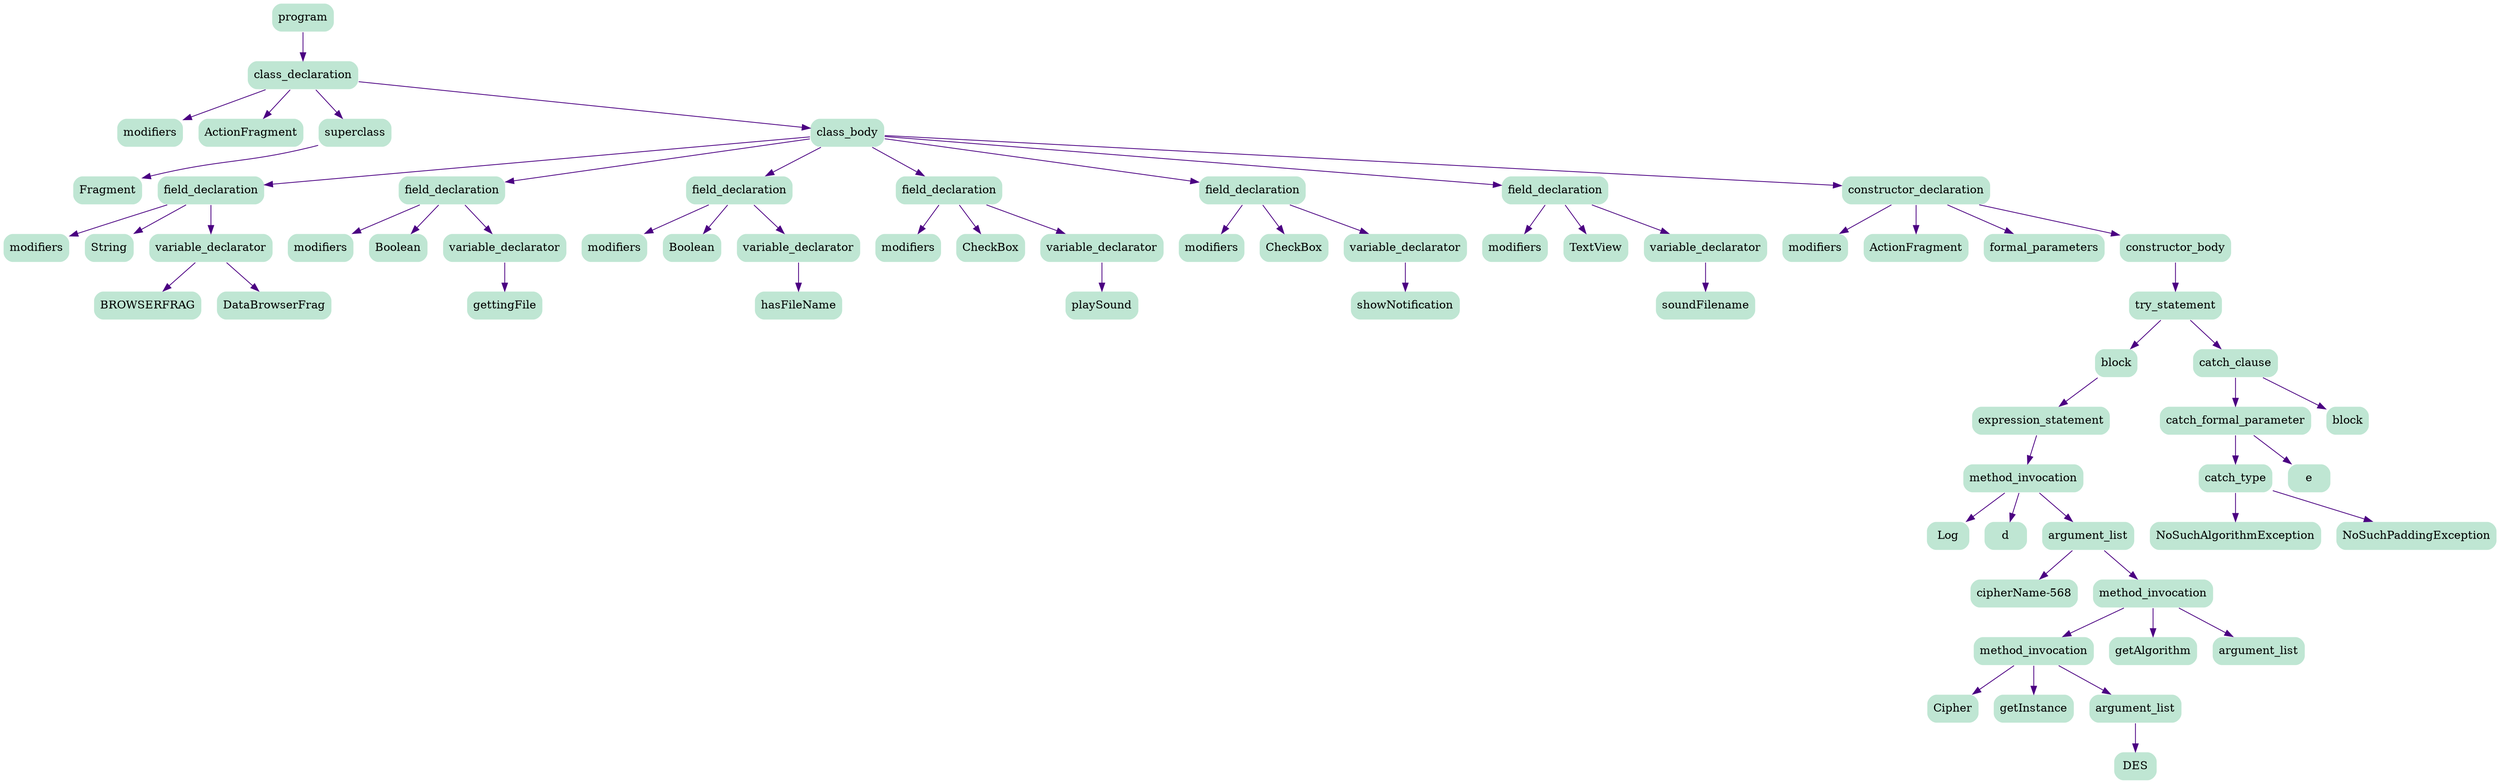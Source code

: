 digraph  {
5 [color=white, fillcolor="#BFE6D3", label=program, node_type=program, shape=box, style="rounded, filled"];
6 [color=white, fillcolor="#BFE6D3", label=class_declaration, node_type=class_declaration, shape=box, style="rounded, filled"];
7 [color=white, fillcolor="#BFE6D3", label=modifiers, node_type=modifiers, shape=box, style="rounded, filled"];
8 [color=white, fillcolor="#BFE6D3", label=ActionFragment, node_type=identifier, shape=box, style="rounded, filled"];
9 [color=white, fillcolor="#BFE6D3", label=superclass, node_type=superclass, shape=box, style="rounded, filled"];
10 [color=white, fillcolor="#BFE6D3", label=Fragment, node_type=type_identifier, shape=box, style="rounded, filled"];
11 [color=white, fillcolor="#BFE6D3", label=class_body, node_type=class_body, shape=box, style="rounded, filled"];
12 [color=white, fillcolor="#BFE6D3", label=field_declaration, node_type=field_declaration, shape=box, style="rounded, filled"];
13 [color=white, fillcolor="#BFE6D3", label=modifiers, node_type=modifiers, shape=box, style="rounded, filled"];
14 [color=white, fillcolor="#BFE6D3", label=String, node_type=type_identifier, shape=box, style="rounded, filled"];
15 [color=white, fillcolor="#BFE6D3", label=variable_declarator, node_type=variable_declarator, shape=box, style="rounded, filled"];
16 [color=white, fillcolor="#BFE6D3", label=BROWSERFRAG, node_type=identifier, shape=box, style="rounded, filled"];
17 [color=white, fillcolor="#BFE6D3", label="DataBrowserFrag", node_type=string_literal, shape=box, style="rounded, filled"];
18 [color=white, fillcolor="#BFE6D3", label=field_declaration, node_type=field_declaration, shape=box, style="rounded, filled"];
19 [color=white, fillcolor="#BFE6D3", label=modifiers, node_type=modifiers, shape=box, style="rounded, filled"];
20 [color=white, fillcolor="#BFE6D3", label=Boolean, node_type=type_identifier, shape=box, style="rounded, filled"];
21 [color=white, fillcolor="#BFE6D3", label=variable_declarator, node_type=variable_declarator, shape=box, style="rounded, filled"];
22 [color=white, fillcolor="#BFE6D3", label=gettingFile, node_type=identifier, shape=box, style="rounded, filled"];
23 [color=white, fillcolor="#BFE6D3", label=field_declaration, node_type=field_declaration, shape=box, style="rounded, filled"];
24 [color=white, fillcolor="#BFE6D3", label=modifiers, node_type=modifiers, shape=box, style="rounded, filled"];
25 [color=white, fillcolor="#BFE6D3", label=Boolean, node_type=type_identifier, shape=box, style="rounded, filled"];
26 [color=white, fillcolor="#BFE6D3", label=variable_declarator, node_type=variable_declarator, shape=box, style="rounded, filled"];
27 [color=white, fillcolor="#BFE6D3", label=hasFileName, node_type=identifier, shape=box, style="rounded, filled"];
28 [color=white, fillcolor="#BFE6D3", label=field_declaration, node_type=field_declaration, shape=box, style="rounded, filled"];
29 [color=white, fillcolor="#BFE6D3", label=modifiers, node_type=modifiers, shape=box, style="rounded, filled"];
30 [color=white, fillcolor="#BFE6D3", label=CheckBox, node_type=type_identifier, shape=box, style="rounded, filled"];
31 [color=white, fillcolor="#BFE6D3", label=variable_declarator, node_type=variable_declarator, shape=box, style="rounded, filled"];
32 [color=white, fillcolor="#BFE6D3", label=playSound, node_type=identifier, shape=box, style="rounded, filled"];
33 [color=white, fillcolor="#BFE6D3", label=field_declaration, node_type=field_declaration, shape=box, style="rounded, filled"];
34 [color=white, fillcolor="#BFE6D3", label=modifiers, node_type=modifiers, shape=box, style="rounded, filled"];
35 [color=white, fillcolor="#BFE6D3", label=CheckBox, node_type=type_identifier, shape=box, style="rounded, filled"];
36 [color=white, fillcolor="#BFE6D3", label=variable_declarator, node_type=variable_declarator, shape=box, style="rounded, filled"];
37 [color=white, fillcolor="#BFE6D3", label=showNotification, node_type=identifier, shape=box, style="rounded, filled"];
38 [color=white, fillcolor="#BFE6D3", label=field_declaration, node_type=field_declaration, shape=box, style="rounded, filled"];
39 [color=white, fillcolor="#BFE6D3", label=modifiers, node_type=modifiers, shape=box, style="rounded, filled"];
40 [color=white, fillcolor="#BFE6D3", label=TextView, node_type=type_identifier, shape=box, style="rounded, filled"];
41 [color=white, fillcolor="#BFE6D3", label=variable_declarator, node_type=variable_declarator, shape=box, style="rounded, filled"];
42 [color=white, fillcolor="#BFE6D3", label=soundFilename, node_type=identifier, shape=box, style="rounded, filled"];
43 [color=white, fillcolor="#BFE6D3", label=constructor_declaration, node_type=constructor_declaration, shape=box, style="rounded, filled"];
44 [color=white, fillcolor="#BFE6D3", label=modifiers, node_type=modifiers, shape=box, style="rounded, filled"];
45 [color=white, fillcolor="#BFE6D3", label=ActionFragment, node_type=identifier, shape=box, style="rounded, filled"];
46 [color=white, fillcolor="#BFE6D3", label=formal_parameters, node_type=formal_parameters, shape=box, style="rounded, filled"];
47 [color=white, fillcolor="#BFE6D3", label=constructor_body, node_type=constructor_body, shape=box, style="rounded, filled"];
48 [color=white, fillcolor="#BFE6D3", label=try_statement, node_type=try_statement, shape=box, style="rounded, filled"];
49 [color=white, fillcolor="#BFE6D3", label=block, node_type=block, shape=box, style="rounded, filled"];
50 [color=white, fillcolor="#BFE6D3", label=expression_statement, node_type=expression_statement, shape=box, style="rounded, filled"];
51 [color=white, fillcolor="#BFE6D3", label=method_invocation, node_type=method_invocation, shape=box, style="rounded, filled"];
52 [color=white, fillcolor="#BFE6D3", label=Log, node_type=identifier, shape=box, style="rounded, filled"];
53 [color=white, fillcolor="#BFE6D3", label=d, node_type=identifier, shape=box, style="rounded, filled"];
54 [color=white, fillcolor="#BFE6D3", label=argument_list, node_type=argument_list, shape=box, style="rounded, filled"];
55 [color=white, fillcolor="#BFE6D3", label="cipherName\-568", node_type=string_literal, shape=box, style="rounded, filled"];
56 [color=white, fillcolor="#BFE6D3", label=method_invocation, node_type=method_invocation, shape=box, style="rounded, filled"];
57 [color=white, fillcolor="#BFE6D3", label=method_invocation, node_type=method_invocation, shape=box, style="rounded, filled"];
58 [color=white, fillcolor="#BFE6D3", label=Cipher, node_type=identifier, shape=box, style="rounded, filled"];
59 [color=white, fillcolor="#BFE6D3", label=getInstance, node_type=identifier, shape=box, style="rounded, filled"];
60 [color=white, fillcolor="#BFE6D3", label=argument_list, node_type=argument_list, shape=box, style="rounded, filled"];
61 [color=white, fillcolor="#BFE6D3", label="DES", node_type=string_literal, shape=box, style="rounded, filled"];
62 [color=white, fillcolor="#BFE6D3", label=getAlgorithm, node_type=identifier, shape=box, style="rounded, filled"];
63 [color=white, fillcolor="#BFE6D3", label=argument_list, node_type=argument_list, shape=box, style="rounded, filled"];
64 [color=white, fillcolor="#BFE6D3", label=catch_clause, node_type=catch_clause, shape=box, style="rounded, filled"];
65 [color=white, fillcolor="#BFE6D3", label=catch_formal_parameter, node_type=catch_formal_parameter, shape=box, style="rounded, filled"];
66 [color=white, fillcolor="#BFE6D3", label=catch_type, node_type=catch_type, shape=box, style="rounded, filled"];
67 [color=white, fillcolor="#BFE6D3", label=NoSuchAlgorithmException, node_type=type_identifier, shape=box, style="rounded, filled"];
68 [color=white, fillcolor="#BFE6D3", label=NoSuchPaddingException, node_type=type_identifier, shape=box, style="rounded, filled"];
69 [color=white, fillcolor="#BFE6D3", label=e, node_type=identifier, shape=box, style="rounded, filled"];
70 [color=white, fillcolor="#BFE6D3", label=block, node_type=block, shape=box, style="rounded, filled"];
5 -> 6  [color=indigo, edge_type=AST_edge, key=0, shape=vee];
6 -> 7  [color=indigo, edge_type=AST_edge, key=0, shape=vee];
6 -> 8  [color=indigo, edge_type=AST_edge, key=0, shape=vee];
6 -> 9  [color=indigo, edge_type=AST_edge, key=0, shape=vee];
6 -> 11  [color=indigo, edge_type=AST_edge, key=0, shape=vee];
9 -> 10  [color=indigo, edge_type=AST_edge, key=0, shape=vee];
11 -> 12  [color=indigo, edge_type=AST_edge, key=0, shape=vee];
11 -> 18  [color=indigo, edge_type=AST_edge, key=0, shape=vee];
11 -> 23  [color=indigo, edge_type=AST_edge, key=0, shape=vee];
11 -> 28  [color=indigo, edge_type=AST_edge, key=0, shape=vee];
11 -> 33  [color=indigo, edge_type=AST_edge, key=0, shape=vee];
11 -> 38  [color=indigo, edge_type=AST_edge, key=0, shape=vee];
11 -> 43  [color=indigo, edge_type=AST_edge, key=0, shape=vee];
12 -> 13  [color=indigo, edge_type=AST_edge, key=0, shape=vee];
12 -> 14  [color=indigo, edge_type=AST_edge, key=0, shape=vee];
12 -> 15  [color=indigo, edge_type=AST_edge, key=0, shape=vee];
15 -> 16  [color=indigo, edge_type=AST_edge, key=0, shape=vee];
15 -> 17  [color=indigo, edge_type=AST_edge, key=0, shape=vee];
18 -> 19  [color=indigo, edge_type=AST_edge, key=0, shape=vee];
18 -> 20  [color=indigo, edge_type=AST_edge, key=0, shape=vee];
18 -> 21  [color=indigo, edge_type=AST_edge, key=0, shape=vee];
21 -> 22  [color=indigo, edge_type=AST_edge, key=0, shape=vee];
23 -> 24  [color=indigo, edge_type=AST_edge, key=0, shape=vee];
23 -> 25  [color=indigo, edge_type=AST_edge, key=0, shape=vee];
23 -> 26  [color=indigo, edge_type=AST_edge, key=0, shape=vee];
26 -> 27  [color=indigo, edge_type=AST_edge, key=0, shape=vee];
28 -> 29  [color=indigo, edge_type=AST_edge, key=0, shape=vee];
28 -> 30  [color=indigo, edge_type=AST_edge, key=0, shape=vee];
28 -> 31  [color=indigo, edge_type=AST_edge, key=0, shape=vee];
31 -> 32  [color=indigo, edge_type=AST_edge, key=0, shape=vee];
33 -> 34  [color=indigo, edge_type=AST_edge, key=0, shape=vee];
33 -> 35  [color=indigo, edge_type=AST_edge, key=0, shape=vee];
33 -> 36  [color=indigo, edge_type=AST_edge, key=0, shape=vee];
36 -> 37  [color=indigo, edge_type=AST_edge, key=0, shape=vee];
38 -> 39  [color=indigo, edge_type=AST_edge, key=0, shape=vee];
38 -> 40  [color=indigo, edge_type=AST_edge, key=0, shape=vee];
38 -> 41  [color=indigo, edge_type=AST_edge, key=0, shape=vee];
41 -> 42  [color=indigo, edge_type=AST_edge, key=0, shape=vee];
43 -> 44  [color=indigo, edge_type=AST_edge, key=0, shape=vee];
43 -> 45  [color=indigo, edge_type=AST_edge, key=0, shape=vee];
43 -> 46  [color=indigo, edge_type=AST_edge, key=0, shape=vee];
43 -> 47  [color=indigo, edge_type=AST_edge, key=0, shape=vee];
47 -> 48  [color=indigo, edge_type=AST_edge, key=0, shape=vee];
48 -> 49  [color=indigo, edge_type=AST_edge, key=0, shape=vee];
48 -> 64  [color=indigo, edge_type=AST_edge, key=0, shape=vee];
49 -> 50  [color=indigo, edge_type=AST_edge, key=0, shape=vee];
50 -> 51  [color=indigo, edge_type=AST_edge, key=0, shape=vee];
51 -> 52  [color=indigo, edge_type=AST_edge, key=0, shape=vee];
51 -> 53  [color=indigo, edge_type=AST_edge, key=0, shape=vee];
51 -> 54  [color=indigo, edge_type=AST_edge, key=0, shape=vee];
54 -> 55  [color=indigo, edge_type=AST_edge, key=0, shape=vee];
54 -> 56  [color=indigo, edge_type=AST_edge, key=0, shape=vee];
56 -> 57  [color=indigo, edge_type=AST_edge, key=0, shape=vee];
56 -> 62  [color=indigo, edge_type=AST_edge, key=0, shape=vee];
56 -> 63  [color=indigo, edge_type=AST_edge, key=0, shape=vee];
57 -> 58  [color=indigo, edge_type=AST_edge, key=0, shape=vee];
57 -> 59  [color=indigo, edge_type=AST_edge, key=0, shape=vee];
57 -> 60  [color=indigo, edge_type=AST_edge, key=0, shape=vee];
60 -> 61  [color=indigo, edge_type=AST_edge, key=0, shape=vee];
64 -> 65  [color=indigo, edge_type=AST_edge, key=0, shape=vee];
64 -> 70  [color=indigo, edge_type=AST_edge, key=0, shape=vee];
65 -> 66  [color=indigo, edge_type=AST_edge, key=0, shape=vee];
65 -> 69  [color=indigo, edge_type=AST_edge, key=0, shape=vee];
66 -> 67  [color=indigo, edge_type=AST_edge, key=0, shape=vee];
66 -> 68  [color=indigo, edge_type=AST_edge, key=0, shape=vee];
}

